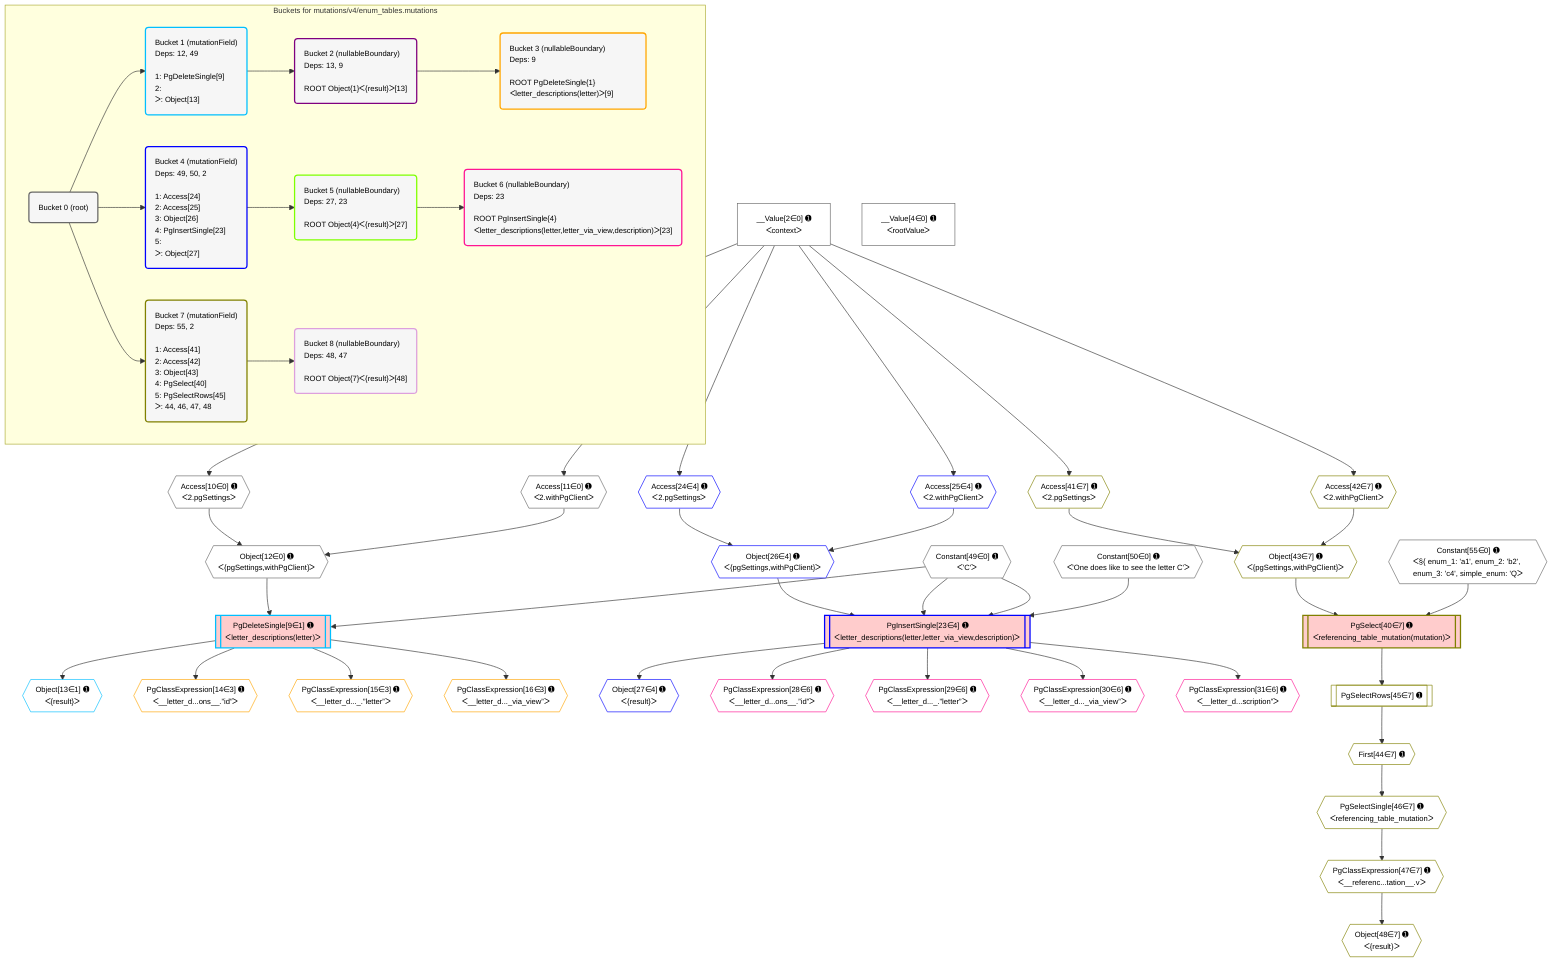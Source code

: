 %%{init: {'themeVariables': { 'fontSize': '12px'}}}%%
graph TD
    classDef path fill:#eee,stroke:#000,color:#000
    classDef plan fill:#fff,stroke-width:1px,color:#000
    classDef itemplan fill:#fff,stroke-width:2px,color:#000
    classDef unbatchedplan fill:#dff,stroke-width:1px,color:#000
    classDef sideeffectplan fill:#fcc,stroke-width:2px,color:#000
    classDef bucket fill:#f6f6f6,color:#000,stroke-width:2px,text-align:left


    %% plan dependencies
    Object12{{"Object[12∈0] ➊<br />ᐸ{pgSettings,withPgClient}ᐳ"}}:::plan
    Access10{{"Access[10∈0] ➊<br />ᐸ2.pgSettingsᐳ"}}:::plan
    Access11{{"Access[11∈0] ➊<br />ᐸ2.withPgClientᐳ"}}:::plan
    Access10 & Access11 --> Object12
    __Value2["__Value[2∈0] ➊<br />ᐸcontextᐳ"]:::plan
    __Value2 --> Access10
    __Value2 --> Access11
    __Value4["__Value[4∈0] ➊<br />ᐸrootValueᐳ"]:::plan
    Constant49{{"Constant[49∈0] ➊<br />ᐸ'C'ᐳ"}}:::plan
    Constant50{{"Constant[50∈0] ➊<br />ᐸ'One does like to see the letter C'ᐳ"}}:::plan
    Constant55{{"Constant[55∈0] ➊<br />ᐸ§{ enum_1: 'a1', enum_2: 'b2', enum_3: 'c4', simple_enum: 'Qᐳ"}}:::plan
    PgDeleteSingle9[["PgDeleteSingle[9∈1] ➊<br />ᐸletter_descriptions(letter)ᐳ"]]:::sideeffectplan
    Object12 & Constant49 --> PgDeleteSingle9
    Object13{{"Object[13∈1] ➊<br />ᐸ{result}ᐳ"}}:::plan
    PgDeleteSingle9 --> Object13
    PgClassExpression14{{"PgClassExpression[14∈3] ➊<br />ᐸ__letter_d...ons__.”id”ᐳ"}}:::plan
    PgDeleteSingle9 --> PgClassExpression14
    PgClassExpression15{{"PgClassExpression[15∈3] ➊<br />ᐸ__letter_d..._.”letter”ᐳ"}}:::plan
    PgDeleteSingle9 --> PgClassExpression15
    PgClassExpression16{{"PgClassExpression[16∈3] ➊<br />ᐸ__letter_d..._via_view”ᐳ"}}:::plan
    PgDeleteSingle9 --> PgClassExpression16
    PgInsertSingle23[["PgInsertSingle[23∈4] ➊<br />ᐸletter_descriptions(letter,letter_via_view,description)ᐳ"]]:::sideeffectplan
    Object26{{"Object[26∈4] ➊<br />ᐸ{pgSettings,withPgClient}ᐳ"}}:::plan
    Object26 & Constant49 & Constant49 & Constant50 --> PgInsertSingle23
    Access24{{"Access[24∈4] ➊<br />ᐸ2.pgSettingsᐳ"}}:::plan
    Access25{{"Access[25∈4] ➊<br />ᐸ2.withPgClientᐳ"}}:::plan
    Access24 & Access25 --> Object26
    __Value2 --> Access24
    __Value2 --> Access25
    Object27{{"Object[27∈4] ➊<br />ᐸ{result}ᐳ"}}:::plan
    PgInsertSingle23 --> Object27
    PgClassExpression28{{"PgClassExpression[28∈6] ➊<br />ᐸ__letter_d...ons__.”id”ᐳ"}}:::plan
    PgInsertSingle23 --> PgClassExpression28
    PgClassExpression29{{"PgClassExpression[29∈6] ➊<br />ᐸ__letter_d..._.”letter”ᐳ"}}:::plan
    PgInsertSingle23 --> PgClassExpression29
    PgClassExpression30{{"PgClassExpression[30∈6] ➊<br />ᐸ__letter_d..._via_view”ᐳ"}}:::plan
    PgInsertSingle23 --> PgClassExpression30
    PgClassExpression31{{"PgClassExpression[31∈6] ➊<br />ᐸ__letter_d...scription”ᐳ"}}:::plan
    PgInsertSingle23 --> PgClassExpression31
    PgSelect40[["PgSelect[40∈7] ➊<br />ᐸreferencing_table_mutation(mutation)ᐳ"]]:::sideeffectplan
    Object43{{"Object[43∈7] ➊<br />ᐸ{pgSettings,withPgClient}ᐳ"}}:::plan
    Object43 & Constant55 --> PgSelect40
    Access41{{"Access[41∈7] ➊<br />ᐸ2.pgSettingsᐳ"}}:::plan
    Access42{{"Access[42∈7] ➊<br />ᐸ2.withPgClientᐳ"}}:::plan
    Access41 & Access42 --> Object43
    __Value2 --> Access41
    __Value2 --> Access42
    First44{{"First[44∈7] ➊"}}:::plan
    PgSelectRows45[["PgSelectRows[45∈7] ➊"]]:::plan
    PgSelectRows45 --> First44
    PgSelect40 --> PgSelectRows45
    PgSelectSingle46{{"PgSelectSingle[46∈7] ➊<br />ᐸreferencing_table_mutationᐳ"}}:::plan
    First44 --> PgSelectSingle46
    PgClassExpression47{{"PgClassExpression[47∈7] ➊<br />ᐸ__referenc...tation__.vᐳ"}}:::plan
    PgSelectSingle46 --> PgClassExpression47
    Object48{{"Object[48∈7] ➊<br />ᐸ{result}ᐳ"}}:::plan
    PgClassExpression47 --> Object48

    %% define steps

    subgraph "Buckets for mutations/v4/enum_tables.mutations"
    Bucket0("Bucket 0 (root)"):::bucket
    classDef bucket0 stroke:#696969
    class Bucket0,__Value2,__Value4,Access10,Access11,Object12,Constant49,Constant50,Constant55 bucket0
    Bucket1("Bucket 1 (mutationField)<br />Deps: 12, 49<br /><br />1: PgDeleteSingle[9]<br />2: <br />ᐳ: Object[13]"):::bucket
    classDef bucket1 stroke:#00bfff
    class Bucket1,PgDeleteSingle9,Object13 bucket1
    Bucket2("Bucket 2 (nullableBoundary)<br />Deps: 13, 9<br /><br />ROOT Object{1}ᐸ{result}ᐳ[13]"):::bucket
    classDef bucket2 stroke:#7f007f
    class Bucket2 bucket2
    Bucket3("Bucket 3 (nullableBoundary)<br />Deps: 9<br /><br />ROOT PgDeleteSingle{1}ᐸletter_descriptions(letter)ᐳ[9]"):::bucket
    classDef bucket3 stroke:#ffa500
    class Bucket3,PgClassExpression14,PgClassExpression15,PgClassExpression16 bucket3
    Bucket4("Bucket 4 (mutationField)<br />Deps: 49, 50, 2<br /><br />1: Access[24]<br />2: Access[25]<br />3: Object[26]<br />4: PgInsertSingle[23]<br />5: <br />ᐳ: Object[27]"):::bucket
    classDef bucket4 stroke:#0000ff
    class Bucket4,PgInsertSingle23,Access24,Access25,Object26,Object27 bucket4
    Bucket5("Bucket 5 (nullableBoundary)<br />Deps: 27, 23<br /><br />ROOT Object{4}ᐸ{result}ᐳ[27]"):::bucket
    classDef bucket5 stroke:#7fff00
    class Bucket5 bucket5
    Bucket6("Bucket 6 (nullableBoundary)<br />Deps: 23<br /><br />ROOT PgInsertSingle{4}ᐸletter_descriptions(letter,letter_via_view,description)ᐳ[23]"):::bucket
    classDef bucket6 stroke:#ff1493
    class Bucket6,PgClassExpression28,PgClassExpression29,PgClassExpression30,PgClassExpression31 bucket6
    Bucket7("Bucket 7 (mutationField)<br />Deps: 55, 2<br /><br />1: Access[41]<br />2: Access[42]<br />3: Object[43]<br />4: PgSelect[40]<br />5: PgSelectRows[45]<br />ᐳ: 44, 46, 47, 48"):::bucket
    classDef bucket7 stroke:#808000
    class Bucket7,PgSelect40,Access41,Access42,Object43,First44,PgSelectRows45,PgSelectSingle46,PgClassExpression47,Object48 bucket7
    Bucket8("Bucket 8 (nullableBoundary)<br />Deps: 48, 47<br /><br />ROOT Object{7}ᐸ{result}ᐳ[48]"):::bucket
    classDef bucket8 stroke:#dda0dd
    class Bucket8 bucket8
    Bucket0 --> Bucket1 & Bucket4 & Bucket7
    Bucket1 --> Bucket2
    Bucket2 --> Bucket3
    Bucket4 --> Bucket5
    Bucket5 --> Bucket6
    Bucket7 --> Bucket8
    end